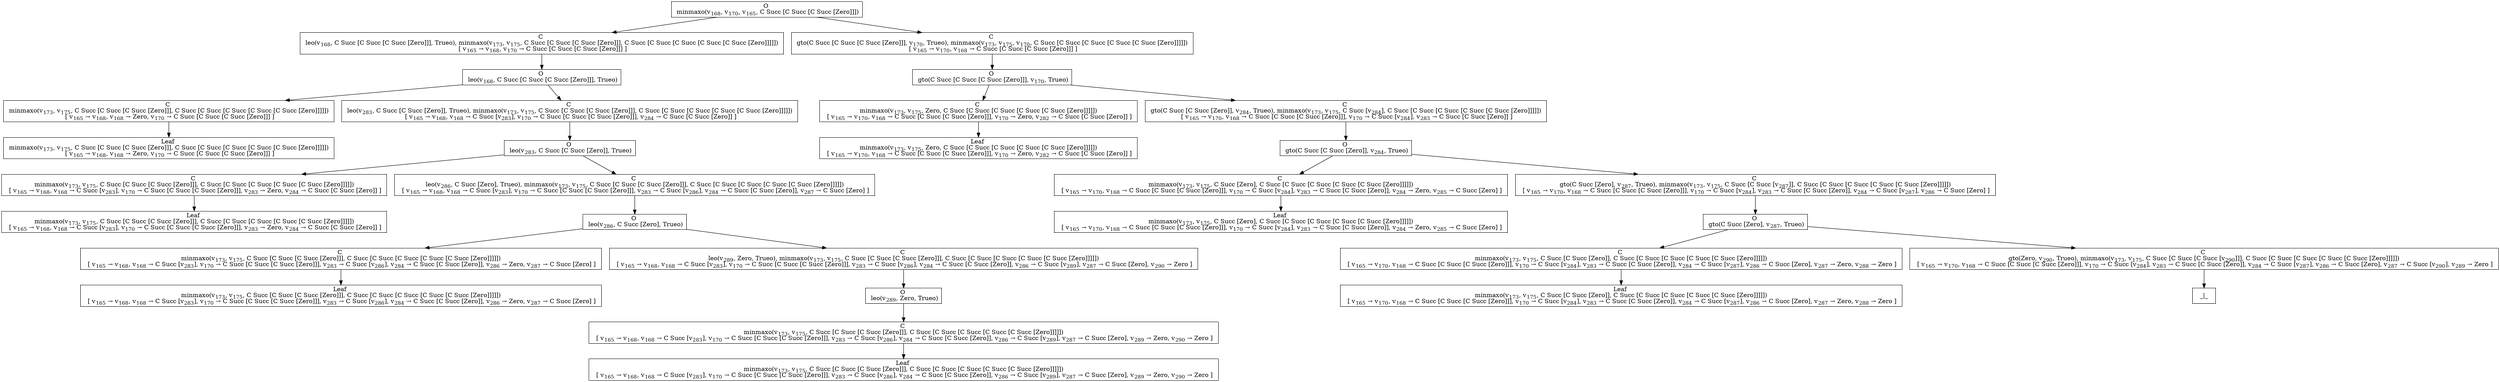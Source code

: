 digraph {
    graph [rankdir=TB
          ,bgcolor=transparent];
    node [shape=box
         ,fillcolor=white
         ,style=filled];
    0 [label=<O <BR/> minmaxo(v<SUB>168</SUB>, v<SUB>170</SUB>, v<SUB>165</SUB>, C Succ [C Succ [C Succ [Zero]]])>];
    1 [label=<C <BR/> leo(v<SUB>168</SUB>, C Succ [C Succ [C Succ [Zero]]], Trueo), minmaxo(v<SUB>173</SUB>, v<SUB>175</SUB>, C Succ [C Succ [C Succ [Zero]]], C Succ [C Succ [C Succ [C Succ [C Succ [Zero]]]]]) <BR/>  [ v<SUB>165</SUB> &rarr; v<SUB>168</SUB>, v<SUB>170</SUB> &rarr; C Succ [C Succ [C Succ [Zero]]] ] >];
    2 [label=<C <BR/> gto(C Succ [C Succ [C Succ [Zero]]], v<SUB>170</SUB>, Trueo), minmaxo(v<SUB>173</SUB>, v<SUB>175</SUB>, v<SUB>170</SUB>, C Succ [C Succ [C Succ [C Succ [C Succ [Zero]]]]]) <BR/>  [ v<SUB>165</SUB> &rarr; v<SUB>170</SUB>, v<SUB>168</SUB> &rarr; C Succ [C Succ [C Succ [Zero]]] ] >];
    3 [label=<O <BR/> leo(v<SUB>168</SUB>, C Succ [C Succ [C Succ [Zero]]], Trueo)>];
    4 [label=<C <BR/> minmaxo(v<SUB>173</SUB>, v<SUB>175</SUB>, C Succ [C Succ [C Succ [Zero]]], C Succ [C Succ [C Succ [C Succ [C Succ [Zero]]]]]) <BR/>  [ v<SUB>165</SUB> &rarr; v<SUB>168</SUB>, v<SUB>168</SUB> &rarr; Zero, v<SUB>170</SUB> &rarr; C Succ [C Succ [C Succ [Zero]]] ] >];
    5 [label=<C <BR/> leo(v<SUB>283</SUB>, C Succ [C Succ [Zero]], Trueo), minmaxo(v<SUB>173</SUB>, v<SUB>175</SUB>, C Succ [C Succ [C Succ [Zero]]], C Succ [C Succ [C Succ [C Succ [C Succ [Zero]]]]]) <BR/>  [ v<SUB>165</SUB> &rarr; v<SUB>168</SUB>, v<SUB>168</SUB> &rarr; C Succ [v<SUB>283</SUB>], v<SUB>170</SUB> &rarr; C Succ [C Succ [C Succ [Zero]]], v<SUB>284</SUB> &rarr; C Succ [C Succ [Zero]] ] >];
    6 [label=<Leaf <BR/> minmaxo(v<SUB>173</SUB>, v<SUB>175</SUB>, C Succ [C Succ [C Succ [Zero]]], C Succ [C Succ [C Succ [C Succ [C Succ [Zero]]]]]) <BR/>  [ v<SUB>165</SUB> &rarr; v<SUB>168</SUB>, v<SUB>168</SUB> &rarr; Zero, v<SUB>170</SUB> &rarr; C Succ [C Succ [C Succ [Zero]]] ] >];
    7 [label=<O <BR/> leo(v<SUB>283</SUB>, C Succ [C Succ [Zero]], Trueo)>];
    8 [label=<C <BR/> minmaxo(v<SUB>173</SUB>, v<SUB>175</SUB>, C Succ [C Succ [C Succ [Zero]]], C Succ [C Succ [C Succ [C Succ [C Succ [Zero]]]]]) <BR/>  [ v<SUB>165</SUB> &rarr; v<SUB>168</SUB>, v<SUB>168</SUB> &rarr; C Succ [v<SUB>283</SUB>], v<SUB>170</SUB> &rarr; C Succ [C Succ [C Succ [Zero]]], v<SUB>283</SUB> &rarr; Zero, v<SUB>284</SUB> &rarr; C Succ [C Succ [Zero]] ] >];
    9 [label=<C <BR/> leo(v<SUB>286</SUB>, C Succ [Zero], Trueo), minmaxo(v<SUB>173</SUB>, v<SUB>175</SUB>, C Succ [C Succ [C Succ [Zero]]], C Succ [C Succ [C Succ [C Succ [C Succ [Zero]]]]]) <BR/>  [ v<SUB>165</SUB> &rarr; v<SUB>168</SUB>, v<SUB>168</SUB> &rarr; C Succ [v<SUB>283</SUB>], v<SUB>170</SUB> &rarr; C Succ [C Succ [C Succ [Zero]]], v<SUB>283</SUB> &rarr; C Succ [v<SUB>286</SUB>], v<SUB>284</SUB> &rarr; C Succ [C Succ [Zero]], v<SUB>287</SUB> &rarr; C Succ [Zero] ] >];
    10 [label=<Leaf <BR/> minmaxo(v<SUB>173</SUB>, v<SUB>175</SUB>, C Succ [C Succ [C Succ [Zero]]], C Succ [C Succ [C Succ [C Succ [C Succ [Zero]]]]]) <BR/>  [ v<SUB>165</SUB> &rarr; v<SUB>168</SUB>, v<SUB>168</SUB> &rarr; C Succ [v<SUB>283</SUB>], v<SUB>170</SUB> &rarr; C Succ [C Succ [C Succ [Zero]]], v<SUB>283</SUB> &rarr; Zero, v<SUB>284</SUB> &rarr; C Succ [C Succ [Zero]] ] >];
    11 [label=<O <BR/> leo(v<SUB>286</SUB>, C Succ [Zero], Trueo)>];
    12 [label=<C <BR/> minmaxo(v<SUB>173</SUB>, v<SUB>175</SUB>, C Succ [C Succ [C Succ [Zero]]], C Succ [C Succ [C Succ [C Succ [C Succ [Zero]]]]]) <BR/>  [ v<SUB>165</SUB> &rarr; v<SUB>168</SUB>, v<SUB>168</SUB> &rarr; C Succ [v<SUB>283</SUB>], v<SUB>170</SUB> &rarr; C Succ [C Succ [C Succ [Zero]]], v<SUB>283</SUB> &rarr; C Succ [v<SUB>286</SUB>], v<SUB>284</SUB> &rarr; C Succ [C Succ [Zero]], v<SUB>286</SUB> &rarr; Zero, v<SUB>287</SUB> &rarr; C Succ [Zero] ] >];
    13 [label=<C <BR/> leo(v<SUB>289</SUB>, Zero, Trueo), minmaxo(v<SUB>173</SUB>, v<SUB>175</SUB>, C Succ [C Succ [C Succ [Zero]]], C Succ [C Succ [C Succ [C Succ [C Succ [Zero]]]]]) <BR/>  [ v<SUB>165</SUB> &rarr; v<SUB>168</SUB>, v<SUB>168</SUB> &rarr; C Succ [v<SUB>283</SUB>], v<SUB>170</SUB> &rarr; C Succ [C Succ [C Succ [Zero]]], v<SUB>283</SUB> &rarr; C Succ [v<SUB>286</SUB>], v<SUB>284</SUB> &rarr; C Succ [C Succ [Zero]], v<SUB>286</SUB> &rarr; C Succ [v<SUB>289</SUB>], v<SUB>287</SUB> &rarr; C Succ [Zero], v<SUB>290</SUB> &rarr; Zero ] >];
    14 [label=<Leaf <BR/> minmaxo(v<SUB>173</SUB>, v<SUB>175</SUB>, C Succ [C Succ [C Succ [Zero]]], C Succ [C Succ [C Succ [C Succ [C Succ [Zero]]]]]) <BR/>  [ v<SUB>165</SUB> &rarr; v<SUB>168</SUB>, v<SUB>168</SUB> &rarr; C Succ [v<SUB>283</SUB>], v<SUB>170</SUB> &rarr; C Succ [C Succ [C Succ [Zero]]], v<SUB>283</SUB> &rarr; C Succ [v<SUB>286</SUB>], v<SUB>284</SUB> &rarr; C Succ [C Succ [Zero]], v<SUB>286</SUB> &rarr; Zero, v<SUB>287</SUB> &rarr; C Succ [Zero] ] >];
    15 [label=<O <BR/> leo(v<SUB>289</SUB>, Zero, Trueo)>];
    16 [label=<C <BR/> minmaxo(v<SUB>173</SUB>, v<SUB>175</SUB>, C Succ [C Succ [C Succ [Zero]]], C Succ [C Succ [C Succ [C Succ [C Succ [Zero]]]]]) <BR/>  [ v<SUB>165</SUB> &rarr; v<SUB>168</SUB>, v<SUB>168</SUB> &rarr; C Succ [v<SUB>283</SUB>], v<SUB>170</SUB> &rarr; C Succ [C Succ [C Succ [Zero]]], v<SUB>283</SUB> &rarr; C Succ [v<SUB>286</SUB>], v<SUB>284</SUB> &rarr; C Succ [C Succ [Zero]], v<SUB>286</SUB> &rarr; C Succ [v<SUB>289</SUB>], v<SUB>287</SUB> &rarr; C Succ [Zero], v<SUB>289</SUB> &rarr; Zero, v<SUB>290</SUB> &rarr; Zero ] >];
    17 [label=<Leaf <BR/> minmaxo(v<SUB>173</SUB>, v<SUB>175</SUB>, C Succ [C Succ [C Succ [Zero]]], C Succ [C Succ [C Succ [C Succ [C Succ [Zero]]]]]) <BR/>  [ v<SUB>165</SUB> &rarr; v<SUB>168</SUB>, v<SUB>168</SUB> &rarr; C Succ [v<SUB>283</SUB>], v<SUB>170</SUB> &rarr; C Succ [C Succ [C Succ [Zero]]], v<SUB>283</SUB> &rarr; C Succ [v<SUB>286</SUB>], v<SUB>284</SUB> &rarr; C Succ [C Succ [Zero]], v<SUB>286</SUB> &rarr; C Succ [v<SUB>289</SUB>], v<SUB>287</SUB> &rarr; C Succ [Zero], v<SUB>289</SUB> &rarr; Zero, v<SUB>290</SUB> &rarr; Zero ] >];
    18 [label=<O <BR/> gto(C Succ [C Succ [C Succ [Zero]]], v<SUB>170</SUB>, Trueo)>];
    19 [label=<C <BR/> minmaxo(v<SUB>173</SUB>, v<SUB>175</SUB>, Zero, C Succ [C Succ [C Succ [C Succ [C Succ [Zero]]]]]) <BR/>  [ v<SUB>165</SUB> &rarr; v<SUB>170</SUB>, v<SUB>168</SUB> &rarr; C Succ [C Succ [C Succ [Zero]]], v<SUB>170</SUB> &rarr; Zero, v<SUB>282</SUB> &rarr; C Succ [C Succ [Zero]] ] >];
    20 [label=<C <BR/> gto(C Succ [C Succ [Zero]], v<SUB>284</SUB>, Trueo), minmaxo(v<SUB>173</SUB>, v<SUB>175</SUB>, C Succ [v<SUB>284</SUB>], C Succ [C Succ [C Succ [C Succ [C Succ [Zero]]]]]) <BR/>  [ v<SUB>165</SUB> &rarr; v<SUB>170</SUB>, v<SUB>168</SUB> &rarr; C Succ [C Succ [C Succ [Zero]]], v<SUB>170</SUB> &rarr; C Succ [v<SUB>284</SUB>], v<SUB>283</SUB> &rarr; C Succ [C Succ [Zero]] ] >];
    21 [label=<Leaf <BR/> minmaxo(v<SUB>173</SUB>, v<SUB>175</SUB>, Zero, C Succ [C Succ [C Succ [C Succ [C Succ [Zero]]]]]) <BR/>  [ v<SUB>165</SUB> &rarr; v<SUB>170</SUB>, v<SUB>168</SUB> &rarr; C Succ [C Succ [C Succ [Zero]]], v<SUB>170</SUB> &rarr; Zero, v<SUB>282</SUB> &rarr; C Succ [C Succ [Zero]] ] >];
    22 [label=<O <BR/> gto(C Succ [C Succ [Zero]], v<SUB>284</SUB>, Trueo)>];
    23 [label=<C <BR/> minmaxo(v<SUB>173</SUB>, v<SUB>175</SUB>, C Succ [Zero], C Succ [C Succ [C Succ [C Succ [C Succ [Zero]]]]]) <BR/>  [ v<SUB>165</SUB> &rarr; v<SUB>170</SUB>, v<SUB>168</SUB> &rarr; C Succ [C Succ [C Succ [Zero]]], v<SUB>170</SUB> &rarr; C Succ [v<SUB>284</SUB>], v<SUB>283</SUB> &rarr; C Succ [C Succ [Zero]], v<SUB>284</SUB> &rarr; Zero, v<SUB>285</SUB> &rarr; C Succ [Zero] ] >];
    24 [label=<C <BR/> gto(C Succ [Zero], v<SUB>287</SUB>, Trueo), minmaxo(v<SUB>173</SUB>, v<SUB>175</SUB>, C Succ [C Succ [v<SUB>287</SUB>]], C Succ [C Succ [C Succ [C Succ [C Succ [Zero]]]]]) <BR/>  [ v<SUB>165</SUB> &rarr; v<SUB>170</SUB>, v<SUB>168</SUB> &rarr; C Succ [C Succ [C Succ [Zero]]], v<SUB>170</SUB> &rarr; C Succ [v<SUB>284</SUB>], v<SUB>283</SUB> &rarr; C Succ [C Succ [Zero]], v<SUB>284</SUB> &rarr; C Succ [v<SUB>287</SUB>], v<SUB>286</SUB> &rarr; C Succ [Zero] ] >];
    25 [label=<Leaf <BR/> minmaxo(v<SUB>173</SUB>, v<SUB>175</SUB>, C Succ [Zero], C Succ [C Succ [C Succ [C Succ [C Succ [Zero]]]]]) <BR/>  [ v<SUB>165</SUB> &rarr; v<SUB>170</SUB>, v<SUB>168</SUB> &rarr; C Succ [C Succ [C Succ [Zero]]], v<SUB>170</SUB> &rarr; C Succ [v<SUB>284</SUB>], v<SUB>283</SUB> &rarr; C Succ [C Succ [Zero]], v<SUB>284</SUB> &rarr; Zero, v<SUB>285</SUB> &rarr; C Succ [Zero] ] >];
    26 [label=<O <BR/> gto(C Succ [Zero], v<SUB>287</SUB>, Trueo)>];
    27 [label=<C <BR/> minmaxo(v<SUB>173</SUB>, v<SUB>175</SUB>, C Succ [C Succ [Zero]], C Succ [C Succ [C Succ [C Succ [C Succ [Zero]]]]]) <BR/>  [ v<SUB>165</SUB> &rarr; v<SUB>170</SUB>, v<SUB>168</SUB> &rarr; C Succ [C Succ [C Succ [Zero]]], v<SUB>170</SUB> &rarr; C Succ [v<SUB>284</SUB>], v<SUB>283</SUB> &rarr; C Succ [C Succ [Zero]], v<SUB>284</SUB> &rarr; C Succ [v<SUB>287</SUB>], v<SUB>286</SUB> &rarr; C Succ [Zero], v<SUB>287</SUB> &rarr; Zero, v<SUB>288</SUB> &rarr; Zero ] >];
    28 [label=<C <BR/> gto(Zero, v<SUB>290</SUB>, Trueo), minmaxo(v<SUB>173</SUB>, v<SUB>175</SUB>, C Succ [C Succ [C Succ [v<SUB>290</SUB>]]], C Succ [C Succ [C Succ [C Succ [C Succ [Zero]]]]]) <BR/>  [ v<SUB>165</SUB> &rarr; v<SUB>170</SUB>, v<SUB>168</SUB> &rarr; C Succ [C Succ [C Succ [Zero]]], v<SUB>170</SUB> &rarr; C Succ [v<SUB>284</SUB>], v<SUB>283</SUB> &rarr; C Succ [C Succ [Zero]], v<SUB>284</SUB> &rarr; C Succ [v<SUB>287</SUB>], v<SUB>286</SUB> &rarr; C Succ [Zero], v<SUB>287</SUB> &rarr; C Succ [v<SUB>290</SUB>], v<SUB>289</SUB> &rarr; Zero ] >];
    29 [label=<Leaf <BR/> minmaxo(v<SUB>173</SUB>, v<SUB>175</SUB>, C Succ [C Succ [Zero]], C Succ [C Succ [C Succ [C Succ [C Succ [Zero]]]]]) <BR/>  [ v<SUB>165</SUB> &rarr; v<SUB>170</SUB>, v<SUB>168</SUB> &rarr; C Succ [C Succ [C Succ [Zero]]], v<SUB>170</SUB> &rarr; C Succ [v<SUB>284</SUB>], v<SUB>283</SUB> &rarr; C Succ [C Succ [Zero]], v<SUB>284</SUB> &rarr; C Succ [v<SUB>287</SUB>], v<SUB>286</SUB> &rarr; C Succ [Zero], v<SUB>287</SUB> &rarr; Zero, v<SUB>288</SUB> &rarr; Zero ] >];
    30 [label=<_|_>];
    0 -> 1 [label=""];
    0 -> 2 [label=""];
    1 -> 3 [label=""];
    2 -> 18 [label=""];
    3 -> 4 [label=""];
    3 -> 5 [label=""];
    4 -> 6 [label=""];
    5 -> 7 [label=""];
    7 -> 8 [label=""];
    7 -> 9 [label=""];
    8 -> 10 [label=""];
    9 -> 11 [label=""];
    11 -> 12 [label=""];
    11 -> 13 [label=""];
    12 -> 14 [label=""];
    13 -> 15 [label=""];
    15 -> 16 [label=""];
    16 -> 17 [label=""];
    18 -> 19 [label=""];
    18 -> 20 [label=""];
    19 -> 21 [label=""];
    20 -> 22 [label=""];
    22 -> 23 [label=""];
    22 -> 24 [label=""];
    23 -> 25 [label=""];
    24 -> 26 [label=""];
    26 -> 27 [label=""];
    26 -> 28 [label=""];
    27 -> 29 [label=""];
    28 -> 30 [label=""];
}